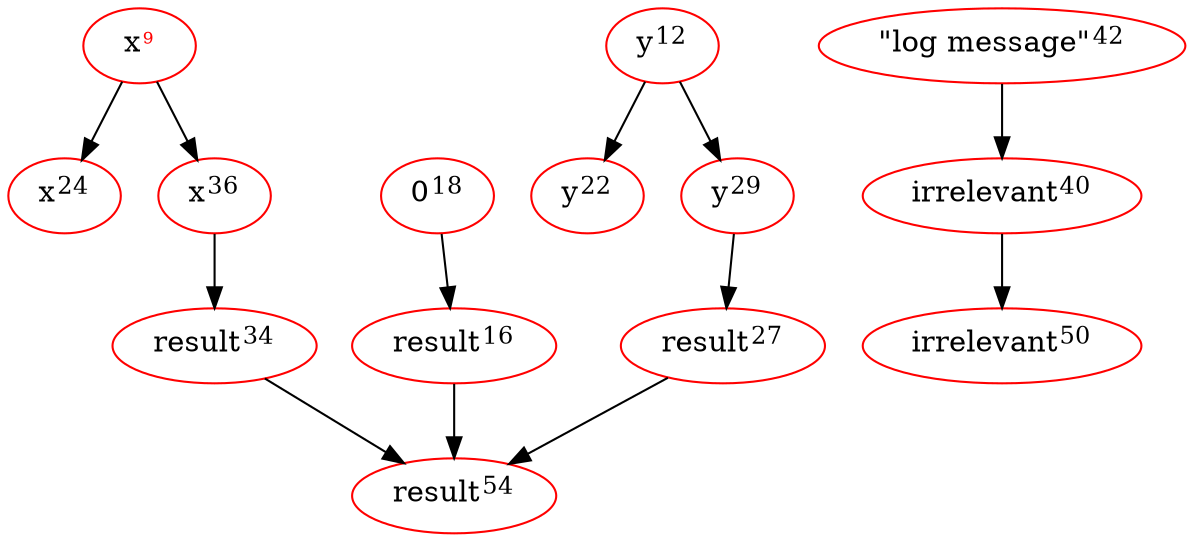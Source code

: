 digraph {
        9 [label=<x<SUP><font point-size='10' color='red'>9</font></SUP>> color=red]
        12 [label=<y<SUP>12</SUP>> color=red]
        16 [label=<result<SUP>16</SUP>> color=red]
        18 -> 16
        18 [label=<0<SUP>18</SUP>> color=red]
        22 [label=<y<SUP>22</SUP>> color=red]
        12 -> 22
        24 [label=<x<SUP>24</SUP>> color=red]
        9 -> 24
        27 [label=<result<SUP>27</SUP>> color=red]
        29 -> 27
        29 [label=<y<SUP>29</SUP>> color=red]
        12 -> 29
        34 [label=<result<SUP>34</SUP>> color=red]
        36 -> 34
        36 [label=<x<SUP>36</SUP>> color=red]
        9 -> 36
        40 [label=<irrelevant<SUP>40</SUP>> color=red]
        42 -> 40
        42 [label=<"log message"<SUP>42</SUP>> color=red]
        50 [label=<irrelevant<SUP>50</SUP>> color=red]
        40 -> 50
        54 [label=<result<SUP>54</SUP>> color=red]
        16 -> 54
        27 -> 54
        34 -> 54
}